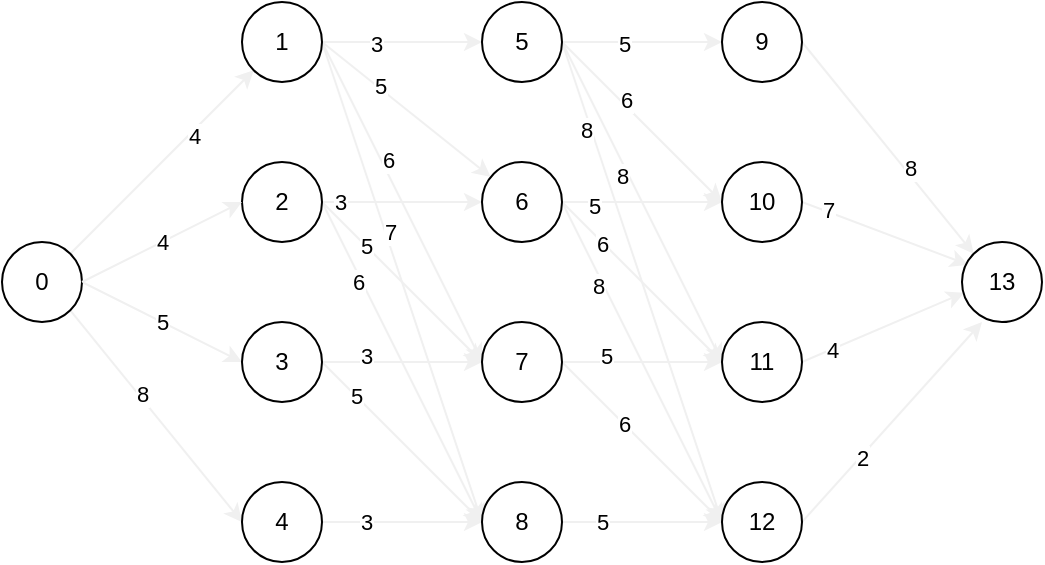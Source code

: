 <mxfile>
    <diagram id="Em193ocWmyZkiYb4hNHo" name="第 1 页">
        <mxGraphModel dx="761" dy="364" grid="1" gridSize="10" guides="1" tooltips="1" connect="1" arrows="1" fold="1" page="1" pageScale="1" pageWidth="827" pageHeight="1169" math="0" shadow="0">
            <root>
                <mxCell id="0"/>
                <mxCell id="1" parent="0"/>
                <mxCell id="23" style="edgeStyle=none;rounded=0;orthogonalLoop=1;jettySize=auto;html=1;exitX=1;exitY=0;exitDx=0;exitDy=0;strokeColor=#f0f0f0;" edge="1" parent="1" source="2" target="5">
                    <mxGeometry relative="1" as="geometry"/>
                </mxCell>
                <mxCell id="28" value="4" style="edgeLabel;html=1;align=center;verticalAlign=middle;resizable=0;points=[];" vertex="1" connectable="0" parent="23">
                    <mxGeometry x="0.313" y="-1" relative="1" as="geometry">
                        <mxPoint x="1" as="offset"/>
                    </mxGeometry>
                </mxCell>
                <mxCell id="25" value="5" style="edgeStyle=none;rounded=0;orthogonalLoop=1;jettySize=auto;html=1;exitX=1;exitY=0.5;exitDx=0;exitDy=0;entryX=0;entryY=0.5;entryDx=0;entryDy=0;strokeColor=#f0f0f0;" edge="1" parent="1" source="2" target="3">
                    <mxGeometry relative="1" as="geometry"/>
                </mxCell>
                <mxCell id="27" style="edgeStyle=none;rounded=0;orthogonalLoop=1;jettySize=auto;html=1;exitX=1;exitY=1;exitDx=0;exitDy=0;strokeColor=#f0f0f0;" edge="1" parent="1" source="2">
                    <mxGeometry relative="1" as="geometry">
                        <mxPoint x="160.0" y="380" as="targetPoint"/>
                    </mxGeometry>
                </mxCell>
                <mxCell id="29" value="8" style="edgeLabel;html=1;align=center;verticalAlign=middle;resizable=0;points=[];" vertex="1" connectable="0" parent="27">
                    <mxGeometry x="-0.196" y="1" relative="1" as="geometry">
                        <mxPoint as="offset"/>
                    </mxGeometry>
                </mxCell>
                <mxCell id="2" value="0" style="ellipse;whiteSpace=wrap;html=1;aspect=fixed;" vertex="1" parent="1">
                    <mxGeometry x="40" y="240" width="40" height="40" as="geometry"/>
                </mxCell>
                <mxCell id="46" style="edgeStyle=none;rounded=0;orthogonalLoop=1;jettySize=auto;html=1;exitX=1;exitY=0.5;exitDx=0;exitDy=0;entryX=0;entryY=0.5;entryDx=0;entryDy=0;strokeColor=#f0f0f0;" edge="1" parent="1" source="3" target="7">
                    <mxGeometry relative="1" as="geometry"/>
                </mxCell>
                <mxCell id="69" value="3" style="edgeLabel;html=1;align=center;verticalAlign=middle;resizable=0;points=[];" vertex="1" connectable="0" parent="46">
                    <mxGeometry x="-0.45" y="3" relative="1" as="geometry">
                        <mxPoint as="offset"/>
                    </mxGeometry>
                </mxCell>
                <mxCell id="53" style="edgeStyle=none;rounded=0;orthogonalLoop=1;jettySize=auto;html=1;exitX=1;exitY=0.5;exitDx=0;exitDy=0;strokeColor=#f0f0f0;" edge="1" parent="1" source="3">
                    <mxGeometry relative="1" as="geometry">
                        <mxPoint x="280" y="380" as="targetPoint"/>
                    </mxGeometry>
                </mxCell>
                <mxCell id="70" value="5" style="edgeLabel;html=1;align=center;verticalAlign=middle;resizable=0;points=[];" vertex="1" connectable="0" parent="53">
                    <mxGeometry x="-0.594" relative="1" as="geometry">
                        <mxPoint as="offset"/>
                    </mxGeometry>
                </mxCell>
                <mxCell id="3" value="3" style="ellipse;whiteSpace=wrap;html=1;aspect=fixed;" vertex="1" parent="1">
                    <mxGeometry x="160" y="280" width="40" height="40" as="geometry"/>
                </mxCell>
                <mxCell id="42" style="edgeStyle=none;rounded=0;orthogonalLoop=1;jettySize=auto;html=1;exitX=1;exitY=0.5;exitDx=0;exitDy=0;entryX=0;entryY=0.5;entryDx=0;entryDy=0;strokeColor=#f0f0f0;" edge="1" parent="1" source="4" target="8">
                    <mxGeometry relative="1" as="geometry"/>
                </mxCell>
                <mxCell id="64" value="3" style="edgeLabel;html=1;align=center;verticalAlign=middle;resizable=0;points=[];" vertex="1" connectable="0" parent="42">
                    <mxGeometry x="-0.778" relative="1" as="geometry">
                        <mxPoint as="offset"/>
                    </mxGeometry>
                </mxCell>
                <mxCell id="51" style="edgeStyle=none;rounded=0;orthogonalLoop=1;jettySize=auto;html=1;exitX=1;exitY=0.5;exitDx=0;exitDy=0;strokeColor=#f0f0f0;" edge="1" parent="1" source="4">
                    <mxGeometry relative="1" as="geometry">
                        <mxPoint x="280" y="300" as="targetPoint"/>
                    </mxGeometry>
                </mxCell>
                <mxCell id="67" value="5" style="edgeLabel;html=1;align=center;verticalAlign=middle;resizable=0;points=[];" vertex="1" connectable="0" parent="51">
                    <mxGeometry x="-0.456" relative="1" as="geometry">
                        <mxPoint as="offset"/>
                    </mxGeometry>
                </mxCell>
                <mxCell id="52" style="edgeStyle=none;rounded=0;orthogonalLoop=1;jettySize=auto;html=1;exitX=1;exitY=0.5;exitDx=0;exitDy=0;strokeColor=#f0f0f0;" edge="1" parent="1" source="4">
                    <mxGeometry relative="1" as="geometry">
                        <mxPoint x="280" y="380" as="targetPoint"/>
                    </mxGeometry>
                </mxCell>
                <mxCell id="68" value="6" style="edgeLabel;html=1;align=center;verticalAlign=middle;resizable=0;points=[];" vertex="1" connectable="0" parent="52">
                    <mxGeometry x="-0.516" y="-2" relative="1" as="geometry">
                        <mxPoint as="offset"/>
                    </mxGeometry>
                </mxCell>
                <mxCell id="4" value="2" style="ellipse;whiteSpace=wrap;html=1;aspect=fixed;" vertex="1" parent="1">
                    <mxGeometry x="160" y="200" width="40" height="40" as="geometry"/>
                </mxCell>
                <mxCell id="30" style="edgeStyle=none;rounded=0;orthogonalLoop=1;jettySize=auto;html=1;exitX=1;exitY=0.5;exitDx=0;exitDy=0;entryX=0;entryY=0.5;entryDx=0;entryDy=0;strokeColor=#f0f0f0;" edge="1" parent="1" source="5" target="9">
                    <mxGeometry relative="1" as="geometry"/>
                </mxCell>
                <mxCell id="33" value="3" style="edgeLabel;html=1;align=center;verticalAlign=middle;resizable=0;points=[];" vertex="1" connectable="0" parent="30">
                    <mxGeometry x="-0.324" y="-1" relative="1" as="geometry">
                        <mxPoint as="offset"/>
                    </mxGeometry>
                </mxCell>
                <mxCell id="48" style="edgeStyle=none;rounded=0;orthogonalLoop=1;jettySize=auto;html=1;exitX=1;exitY=0.5;exitDx=0;exitDy=0;strokeColor=#f0f0f0;" edge="1" parent="1" source="5" target="8">
                    <mxGeometry relative="1" as="geometry"/>
                </mxCell>
                <mxCell id="60" value="5" style="edgeLabel;html=1;align=center;verticalAlign=middle;resizable=0;points=[];" vertex="1" connectable="0" parent="48">
                    <mxGeometry x="-0.334" y="1" relative="1" as="geometry">
                        <mxPoint as="offset"/>
                    </mxGeometry>
                </mxCell>
                <mxCell id="49" style="edgeStyle=none;rounded=0;orthogonalLoop=1;jettySize=auto;html=1;exitX=1;exitY=0.5;exitDx=0;exitDy=0;entryX=0;entryY=0.5;entryDx=0;entryDy=0;strokeColor=#f0f0f0;" edge="1" parent="1" source="5" target="7">
                    <mxGeometry relative="1" as="geometry"/>
                </mxCell>
                <mxCell id="65" value="6" style="edgeLabel;html=1;align=center;verticalAlign=middle;resizable=0;points=[];" vertex="1" connectable="0" parent="49">
                    <mxGeometry x="-0.251" y="3" relative="1" as="geometry">
                        <mxPoint as="offset"/>
                    </mxGeometry>
                </mxCell>
                <mxCell id="50" style="edgeStyle=none;rounded=0;orthogonalLoop=1;jettySize=auto;html=1;exitX=1;exitY=0.5;exitDx=0;exitDy=0;entryX=0;entryY=0.5;entryDx=0;entryDy=0;strokeColor=#f0f0f0;" edge="1" parent="1" source="5" target="10">
                    <mxGeometry relative="1" as="geometry"/>
                </mxCell>
                <mxCell id="66" value="7" style="edgeLabel;html=1;align=center;verticalAlign=middle;resizable=0;points=[];" vertex="1" connectable="0" parent="50">
                    <mxGeometry x="-0.206" y="2" relative="1" as="geometry">
                        <mxPoint as="offset"/>
                    </mxGeometry>
                </mxCell>
                <mxCell id="5" value="1" style="ellipse;whiteSpace=wrap;html=1;aspect=fixed;" vertex="1" parent="1">
                    <mxGeometry x="160" y="120" width="40" height="40" as="geometry"/>
                </mxCell>
                <mxCell id="36" style="edgeStyle=none;rounded=0;orthogonalLoop=1;jettySize=auto;html=1;exitX=1;exitY=0.5;exitDx=0;exitDy=0;entryX=0;entryY=0.5;entryDx=0;entryDy=0;strokeColor=#f0f0f0;" edge="1" parent="1" source="6" target="10">
                    <mxGeometry relative="1" as="geometry"/>
                </mxCell>
                <mxCell id="39" value="3" style="edgeLabel;html=1;align=center;verticalAlign=middle;resizable=0;points=[];" vertex="1" connectable="0" parent="36">
                    <mxGeometry x="-0.462" relative="1" as="geometry">
                        <mxPoint as="offset"/>
                    </mxGeometry>
                </mxCell>
                <mxCell id="6" value="4" style="ellipse;whiteSpace=wrap;html=1;aspect=fixed;" vertex="1" parent="1">
                    <mxGeometry x="160" y="360" width="40" height="40" as="geometry"/>
                </mxCell>
                <mxCell id="47" style="edgeStyle=none;rounded=0;orthogonalLoop=1;jettySize=auto;html=1;exitX=1;exitY=0.5;exitDx=0;exitDy=0;entryX=0;entryY=0.5;entryDx=0;entryDy=0;strokeColor=#f0f0f0;" edge="1" parent="1" source="7" target="11">
                    <mxGeometry relative="1" as="geometry"/>
                </mxCell>
                <mxCell id="77" value="5" style="edgeLabel;html=1;align=center;verticalAlign=middle;resizable=0;points=[];" vertex="1" connectable="0" parent="47">
                    <mxGeometry x="-0.45" y="3" relative="1" as="geometry">
                        <mxPoint as="offset"/>
                    </mxGeometry>
                </mxCell>
                <mxCell id="59" style="edgeStyle=none;rounded=0;orthogonalLoop=1;jettySize=auto;html=1;exitX=1;exitY=0.5;exitDx=0;exitDy=0;strokeColor=#f0f0f0;" edge="1" parent="1" source="7">
                    <mxGeometry relative="1" as="geometry">
                        <mxPoint x="400" y="380" as="targetPoint"/>
                    </mxGeometry>
                </mxCell>
                <mxCell id="78" value="6" style="edgeLabel;html=1;align=center;verticalAlign=middle;resizable=0;points=[];" vertex="1" connectable="0" parent="59">
                    <mxGeometry x="-0.241" relative="1" as="geometry">
                        <mxPoint as="offset"/>
                    </mxGeometry>
                </mxCell>
                <mxCell id="7" value="7" style="ellipse;whiteSpace=wrap;html=1;aspect=fixed;" vertex="1" parent="1">
                    <mxGeometry x="280" y="280" width="40" height="40" as="geometry"/>
                </mxCell>
                <mxCell id="43" style="edgeStyle=none;rounded=0;orthogonalLoop=1;jettySize=auto;html=1;exitX=1;exitY=0.5;exitDx=0;exitDy=0;strokeColor=#f0f0f0;" edge="1" parent="1" source="8" target="12">
                    <mxGeometry relative="1" as="geometry"/>
                </mxCell>
                <mxCell id="61" value="5" style="edgeLabel;html=1;align=center;verticalAlign=middle;resizable=0;points=[];" vertex="1" connectable="0" parent="43">
                    <mxGeometry x="-0.606" y="-2" relative="1" as="geometry">
                        <mxPoint as="offset"/>
                    </mxGeometry>
                </mxCell>
                <mxCell id="57" style="edgeStyle=none;rounded=0;orthogonalLoop=1;jettySize=auto;html=1;exitX=1;exitY=0.5;exitDx=0;exitDy=0;entryX=0;entryY=0.5;entryDx=0;entryDy=0;strokeColor=#f0f0f0;" edge="1" parent="1" source="8" target="11">
                    <mxGeometry relative="1" as="geometry"/>
                </mxCell>
                <mxCell id="75" value="6" style="edgeLabel;html=1;align=center;verticalAlign=middle;resizable=0;points=[];" vertex="1" connectable="0" parent="57">
                    <mxGeometry x="-0.491" y="-1" relative="1" as="geometry">
                        <mxPoint as="offset"/>
                    </mxGeometry>
                </mxCell>
                <mxCell id="58" style="edgeStyle=none;rounded=0;orthogonalLoop=1;jettySize=auto;html=1;exitX=1;exitY=0.5;exitDx=0;exitDy=0;entryX=0;entryY=0.5;entryDx=0;entryDy=0;strokeColor=#f0f0f0;" edge="1" parent="1" source="8" target="14">
                    <mxGeometry relative="1" as="geometry"/>
                </mxCell>
                <mxCell id="76" value="8" style="edgeLabel;html=1;align=center;verticalAlign=middle;resizable=0;points=[];" vertex="1" connectable="0" parent="58">
                    <mxGeometry x="-0.489" y="-3" relative="1" as="geometry">
                        <mxPoint as="offset"/>
                    </mxGeometry>
                </mxCell>
                <mxCell id="8" value="6" style="ellipse;whiteSpace=wrap;html=1;aspect=fixed;" vertex="1" parent="1">
                    <mxGeometry x="280" y="200" width="40" height="40" as="geometry"/>
                </mxCell>
                <mxCell id="31" style="edgeStyle=none;rounded=0;orthogonalLoop=1;jettySize=auto;html=1;exitX=1;exitY=0.5;exitDx=0;exitDy=0;strokeColor=#f0f0f0;" edge="1" parent="1" source="9" target="13">
                    <mxGeometry relative="1" as="geometry"/>
                </mxCell>
                <mxCell id="34" value="5" style="edgeLabel;html=1;align=center;verticalAlign=middle;resizable=0;points=[];" vertex="1" connectable="0" parent="31">
                    <mxGeometry x="-0.237" y="-1" relative="1" as="geometry">
                        <mxPoint as="offset"/>
                    </mxGeometry>
                </mxCell>
                <mxCell id="54" style="edgeStyle=none;rounded=0;orthogonalLoop=1;jettySize=auto;html=1;exitX=1;exitY=0.5;exitDx=0;exitDy=0;entryX=0;entryY=0.5;entryDx=0;entryDy=0;strokeColor=#f0f0f0;" edge="1" parent="1" source="9" target="12">
                    <mxGeometry relative="1" as="geometry"/>
                </mxCell>
                <mxCell id="71" value="6" style="edgeLabel;html=1;align=center;verticalAlign=middle;resizable=0;points=[];" vertex="1" connectable="0" parent="54">
                    <mxGeometry x="-0.241" y="2" relative="1" as="geometry">
                        <mxPoint as="offset"/>
                    </mxGeometry>
                </mxCell>
                <mxCell id="55" style="edgeStyle=none;rounded=0;orthogonalLoop=1;jettySize=auto;html=1;exitX=1;exitY=0.5;exitDx=0;exitDy=0;entryX=0;entryY=0.5;entryDx=0;entryDy=0;strokeColor=#f0f0f0;" edge="1" parent="1" source="9" target="11">
                    <mxGeometry relative="1" as="geometry"/>
                </mxCell>
                <mxCell id="72" value="8" style="edgeLabel;html=1;align=center;verticalAlign=middle;resizable=0;points=[];" vertex="1" connectable="0" parent="55">
                    <mxGeometry x="-0.178" y="-3" relative="1" as="geometry">
                        <mxPoint as="offset"/>
                    </mxGeometry>
                </mxCell>
                <mxCell id="56" style="edgeStyle=none;rounded=0;orthogonalLoop=1;jettySize=auto;html=1;exitX=1;exitY=0.5;exitDx=0;exitDy=0;strokeColor=#f0f0f0;" edge="1" parent="1" source="9">
                    <mxGeometry relative="1" as="geometry">
                        <mxPoint x="400" y="380" as="targetPoint"/>
                    </mxGeometry>
                </mxCell>
                <mxCell id="74" value="8" style="edgeLabel;html=1;align=center;verticalAlign=middle;resizable=0;points=[];" vertex="1" connectable="0" parent="56">
                    <mxGeometry x="-0.644" y="-3" relative="1" as="geometry">
                        <mxPoint as="offset"/>
                    </mxGeometry>
                </mxCell>
                <mxCell id="9" value="5" style="ellipse;whiteSpace=wrap;html=1;aspect=fixed;" vertex="1" parent="1">
                    <mxGeometry x="280" y="120" width="40" height="40" as="geometry"/>
                </mxCell>
                <mxCell id="37" style="edgeStyle=none;rounded=0;orthogonalLoop=1;jettySize=auto;html=1;entryX=0;entryY=0.5;entryDx=0;entryDy=0;strokeColor=#f0f0f0;" edge="1" parent="1" source="10" target="14">
                    <mxGeometry relative="1" as="geometry"/>
                </mxCell>
                <mxCell id="40" value="5" style="edgeLabel;html=1;align=center;verticalAlign=middle;resizable=0;points=[];" vertex="1" connectable="0" parent="37">
                    <mxGeometry x="-0.514" relative="1" as="geometry">
                        <mxPoint as="offset"/>
                    </mxGeometry>
                </mxCell>
                <mxCell id="10" value="8" style="ellipse;whiteSpace=wrap;html=1;aspect=fixed;" vertex="1" parent="1">
                    <mxGeometry x="280" y="360" width="40" height="40" as="geometry"/>
                </mxCell>
                <mxCell id="45" style="edgeStyle=none;rounded=0;orthogonalLoop=1;jettySize=auto;html=1;exitX=1;exitY=0.5;exitDx=0;exitDy=0;entryX=0.029;entryY=0.633;entryDx=0;entryDy=0;entryPerimeter=0;strokeColor=#f0f0f0;" edge="1" parent="1" source="11" target="19">
                    <mxGeometry relative="1" as="geometry"/>
                </mxCell>
                <mxCell id="63" value="4" style="edgeLabel;html=1;align=center;verticalAlign=middle;resizable=0;points=[];" vertex="1" connectable="0" parent="45">
                    <mxGeometry x="-0.632" relative="1" as="geometry">
                        <mxPoint as="offset"/>
                    </mxGeometry>
                </mxCell>
                <mxCell id="11" value="11" style="ellipse;whiteSpace=wrap;html=1;aspect=fixed;" vertex="1" parent="1">
                    <mxGeometry x="400" y="280" width="40" height="40" as="geometry"/>
                </mxCell>
                <mxCell id="44" style="edgeStyle=none;rounded=0;orthogonalLoop=1;jettySize=auto;html=1;exitX=1;exitY=0.5;exitDx=0;exitDy=0;entryX=0.079;entryY=0.285;entryDx=0;entryDy=0;entryPerimeter=0;strokeColor=#f0f0f0;" edge="1" parent="1" source="12" target="19">
                    <mxGeometry relative="1" as="geometry"/>
                </mxCell>
                <mxCell id="62" value="7" style="edgeLabel;html=1;align=center;verticalAlign=middle;resizable=0;points=[];" vertex="1" connectable="0" parent="44">
                    <mxGeometry x="-0.698" y="1" relative="1" as="geometry">
                        <mxPoint as="offset"/>
                    </mxGeometry>
                </mxCell>
                <mxCell id="12" value="10" style="ellipse;whiteSpace=wrap;html=1;aspect=fixed;" vertex="1" parent="1">
                    <mxGeometry x="400" y="200" width="40" height="40" as="geometry"/>
                </mxCell>
                <mxCell id="32" style="edgeStyle=none;rounded=0;orthogonalLoop=1;jettySize=auto;html=1;exitX=1;exitY=0.5;exitDx=0;exitDy=0;entryX=0;entryY=0;entryDx=0;entryDy=0;strokeColor=#f0f0f0;" edge="1" parent="1" source="13" target="19">
                    <mxGeometry relative="1" as="geometry"/>
                </mxCell>
                <mxCell id="35" value="8" style="edgeLabel;html=1;align=center;verticalAlign=middle;resizable=0;points=[];" vertex="1" connectable="0" parent="32">
                    <mxGeometry x="0.219" y="2" relative="1" as="geometry">
                        <mxPoint as="offset"/>
                    </mxGeometry>
                </mxCell>
                <mxCell id="13" value="9" style="ellipse;whiteSpace=wrap;html=1;aspect=fixed;" vertex="1" parent="1">
                    <mxGeometry x="400" y="120" width="40" height="40" as="geometry"/>
                </mxCell>
                <mxCell id="38" style="edgeStyle=none;rounded=0;orthogonalLoop=1;jettySize=auto;html=1;exitX=1;exitY=0.5;exitDx=0;exitDy=0;entryX=0.25;entryY=1;entryDx=0;entryDy=0;entryPerimeter=0;strokeColor=#f0f0f0;" edge="1" parent="1" source="14" target="19">
                    <mxGeometry relative="1" as="geometry"/>
                </mxCell>
                <mxCell id="41" value="2" style="edgeLabel;html=1;align=center;verticalAlign=middle;resizable=0;points=[];" vertex="1" connectable="0" parent="38">
                    <mxGeometry x="-0.343" relative="1" as="geometry">
                        <mxPoint as="offset"/>
                    </mxGeometry>
                </mxCell>
                <mxCell id="14" value="12" style="ellipse;whiteSpace=wrap;html=1;aspect=fixed;" vertex="1" parent="1">
                    <mxGeometry x="400" y="360" width="40" height="40" as="geometry"/>
                </mxCell>
                <mxCell id="19" value="13" style="ellipse;whiteSpace=wrap;html=1;aspect=fixed;" vertex="1" parent="1">
                    <mxGeometry x="520" y="240" width="40" height="40" as="geometry"/>
                </mxCell>
                <mxCell id="24" value="4" style="endArrow=classic;html=1;strokeColor=#f0f0f0;exitX=1;exitY=0.5;exitDx=0;exitDy=0;" edge="1" parent="1" source="2">
                    <mxGeometry width="50" height="50" relative="1" as="geometry">
                        <mxPoint x="110" y="270" as="sourcePoint"/>
                        <mxPoint x="160" y="220" as="targetPoint"/>
                    </mxGeometry>
                </mxCell>
            </root>
        </mxGraphModel>
    </diagram>
</mxfile>